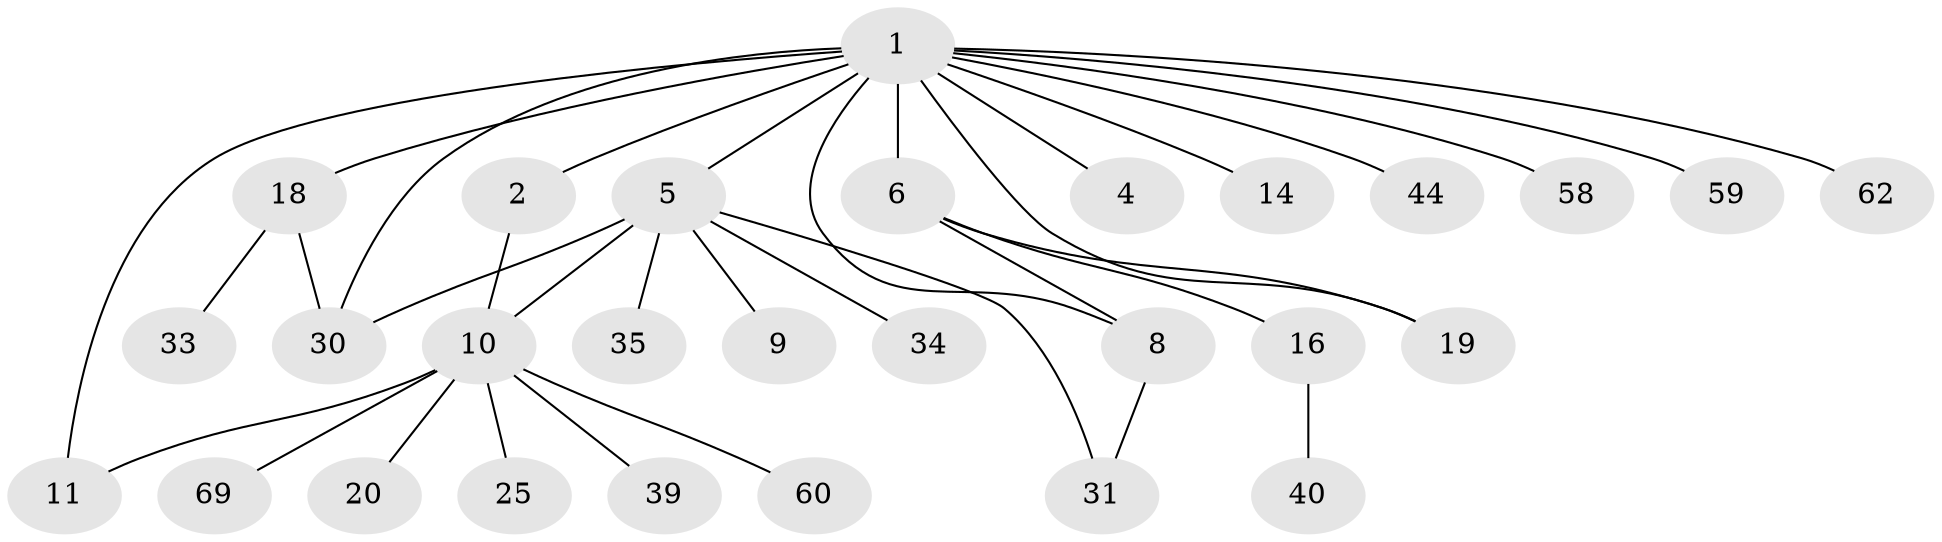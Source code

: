 // original degree distribution, {18: 0.014285714285714285, 2: 0.15714285714285714, 1: 0.5857142857142857, 7: 0.014285714285714285, 8: 0.04285714285714286, 5: 0.05714285714285714, 3: 0.05714285714285714, 4: 0.07142857142857142}
// Generated by graph-tools (version 1.1) at 2025/18/03/04/25 18:18:27]
// undirected, 28 vertices, 34 edges
graph export_dot {
graph [start="1"]
  node [color=gray90,style=filled];
  1 [super="+3"];
  2;
  4;
  5 [super="+13+7"];
  6 [super="+12+45+48+70+61"];
  8;
  9;
  10 [super="+24"];
  11 [super="+53+56"];
  14 [super="+21+36"];
  16;
  18 [super="+37+23+22+65"];
  19 [super="+29"];
  20;
  25 [super="+32"];
  30 [super="+54+38"];
  31 [super="+68"];
  33 [super="+41+47+42"];
  34;
  35;
  39;
  40;
  44;
  58;
  59;
  60;
  62;
  69;
  1 -- 2;
  1 -- 4;
  1 -- 5 [weight=3];
  1 -- 6 [weight=2];
  1 -- 8;
  1 -- 11;
  1 -- 14;
  1 -- 18;
  1 -- 19;
  1 -- 30;
  1 -- 44;
  1 -- 58;
  1 -- 59;
  1 -- 62;
  2 -- 10;
  5 -- 9;
  5 -- 10 [weight=2];
  5 -- 31;
  5 -- 34;
  5 -- 35;
  5 -- 30 [weight=2];
  6 -- 16;
  6 -- 19;
  6 -- 8;
  8 -- 31;
  10 -- 20;
  10 -- 25;
  10 -- 39;
  10 -- 60;
  10 -- 69;
  10 -- 11;
  16 -- 40;
  18 -- 33;
  18 -- 30;
}
